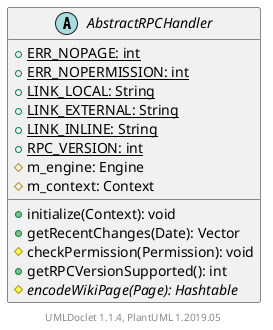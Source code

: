 @startuml

    abstract class AbstractRPCHandler [[AbstractRPCHandler.html]] {
        {static} +ERR_NOPAGE: int
        {static} +ERR_NOPERMISSION: int
        {static} +LINK_LOCAL: String
        {static} +LINK_EXTERNAL: String
        {static} +LINK_INLINE: String
        {static} +RPC_VERSION: int
        #m_engine: Engine
        #m_context: Context
        +initialize(Context): void
        +getRecentChanges(Date): Vector
        #checkPermission(Permission): void
        +getRPCVersionSupported(): int
        {abstract} #encodeWikiPage(Page): Hashtable
    }


    center footer UMLDoclet 1.1.4, PlantUML 1.2019.05
@enduml
